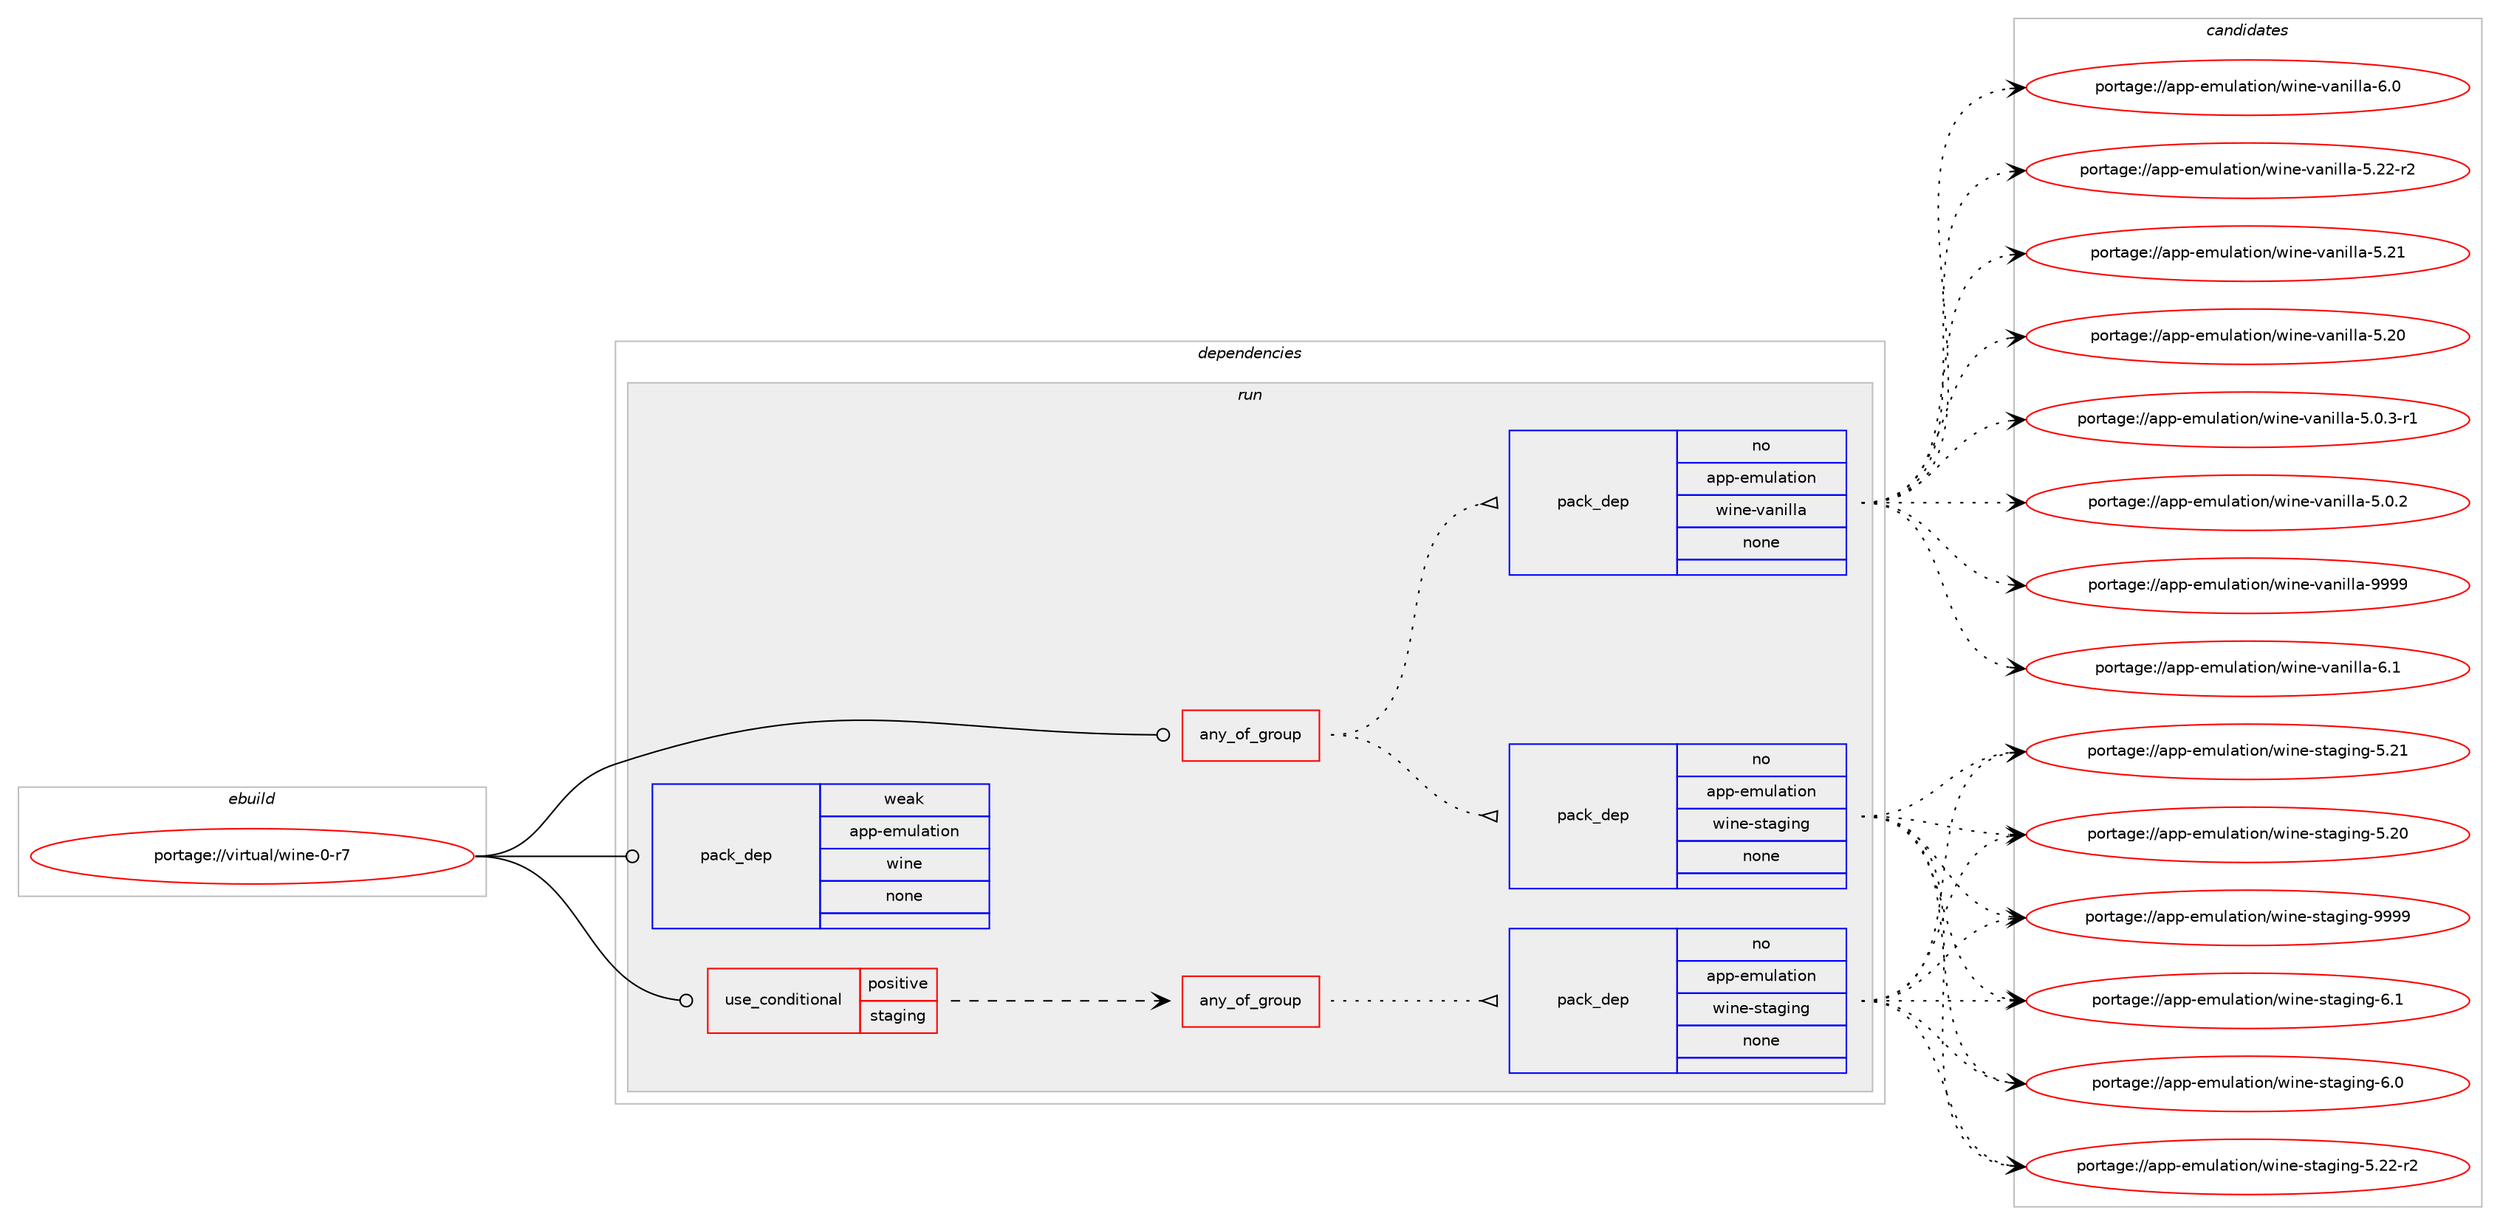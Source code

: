 digraph prolog {

# *************
# Graph options
# *************

newrank=true;
concentrate=true;
compound=true;
graph [rankdir=LR,fontname=Helvetica,fontsize=10,ranksep=1.5];#, ranksep=2.5, nodesep=0.2];
edge  [arrowhead=vee];
node  [fontname=Helvetica,fontsize=10];

# **********
# The ebuild
# **********

subgraph cluster_leftcol {
color=gray;
rank=same;
label=<<i>ebuild</i>>;
id [label="portage://virtual/wine-0-r7", color=red, width=4, href="../virtual/wine-0-r7.svg"];
}

# ****************
# The dependencies
# ****************

subgraph cluster_midcol {
color=gray;
label=<<i>dependencies</i>>;
subgraph cluster_compile {
fillcolor="#eeeeee";
style=filled;
label=<<i>compile</i>>;
}
subgraph cluster_compileandrun {
fillcolor="#eeeeee";
style=filled;
label=<<i>compile and run</i>>;
}
subgraph cluster_run {
fillcolor="#eeeeee";
style=filled;
label=<<i>run</i>>;
subgraph any47 {
dependency5015 [label=<<TABLE BORDER="0" CELLBORDER="1" CELLSPACING="0" CELLPADDING="4"><TR><TD CELLPADDING="10">any_of_group</TD></TR></TABLE>>, shape=none, color=red];subgraph pack3841 {
dependency5016 [label=<<TABLE BORDER="0" CELLBORDER="1" CELLSPACING="0" CELLPADDING="4" WIDTH="220"><TR><TD ROWSPAN="6" CELLPADDING="30">pack_dep</TD></TR><TR><TD WIDTH="110">no</TD></TR><TR><TD>app-emulation</TD></TR><TR><TD>wine-vanilla</TD></TR><TR><TD>none</TD></TR><TR><TD></TD></TR></TABLE>>, shape=none, color=blue];
}
dependency5015:e -> dependency5016:w [weight=20,style="dotted",arrowhead="oinv"];
subgraph pack3842 {
dependency5017 [label=<<TABLE BORDER="0" CELLBORDER="1" CELLSPACING="0" CELLPADDING="4" WIDTH="220"><TR><TD ROWSPAN="6" CELLPADDING="30">pack_dep</TD></TR><TR><TD WIDTH="110">no</TD></TR><TR><TD>app-emulation</TD></TR><TR><TD>wine-staging</TD></TR><TR><TD>none</TD></TR><TR><TD></TD></TR></TABLE>>, shape=none, color=blue];
}
dependency5015:e -> dependency5017:w [weight=20,style="dotted",arrowhead="oinv"];
}
id:e -> dependency5015:w [weight=20,style="solid",arrowhead="odot"];
subgraph cond1118 {
dependency5018 [label=<<TABLE BORDER="0" CELLBORDER="1" CELLSPACING="0" CELLPADDING="4"><TR><TD ROWSPAN="3" CELLPADDING="10">use_conditional</TD></TR><TR><TD>positive</TD></TR><TR><TD>staging</TD></TR></TABLE>>, shape=none, color=red];
subgraph any48 {
dependency5019 [label=<<TABLE BORDER="0" CELLBORDER="1" CELLSPACING="0" CELLPADDING="4"><TR><TD CELLPADDING="10">any_of_group</TD></TR></TABLE>>, shape=none, color=red];subgraph pack3843 {
dependency5020 [label=<<TABLE BORDER="0" CELLBORDER="1" CELLSPACING="0" CELLPADDING="4" WIDTH="220"><TR><TD ROWSPAN="6" CELLPADDING="30">pack_dep</TD></TR><TR><TD WIDTH="110">no</TD></TR><TR><TD>app-emulation</TD></TR><TR><TD>wine-staging</TD></TR><TR><TD>none</TD></TR><TR><TD></TD></TR></TABLE>>, shape=none, color=blue];
}
dependency5019:e -> dependency5020:w [weight=20,style="dotted",arrowhead="oinv"];
}
dependency5018:e -> dependency5019:w [weight=20,style="dashed",arrowhead="vee"];
}
id:e -> dependency5018:w [weight=20,style="solid",arrowhead="odot"];
subgraph pack3844 {
dependency5021 [label=<<TABLE BORDER="0" CELLBORDER="1" CELLSPACING="0" CELLPADDING="4" WIDTH="220"><TR><TD ROWSPAN="6" CELLPADDING="30">pack_dep</TD></TR><TR><TD WIDTH="110">weak</TD></TR><TR><TD>app-emulation</TD></TR><TR><TD>wine</TD></TR><TR><TD>none</TD></TR><TR><TD></TD></TR></TABLE>>, shape=none, color=blue];
}
id:e -> dependency5021:w [weight=20,style="solid",arrowhead="odot"];
}
}

# **************
# The candidates
# **************

subgraph cluster_choices {
rank=same;
color=gray;
label=<<i>candidates</i>>;

subgraph choice3841 {
color=black;
nodesep=1;
choice971121124510110911710897116105111110471191051101014511897110105108108974557575757 [label="portage://app-emulation/wine-vanilla-9999", color=red, width=4,href="../app-emulation/wine-vanilla-9999.svg"];
choice9711211245101109117108971161051111104711910511010145118971101051081089745544649 [label="portage://app-emulation/wine-vanilla-6.1", color=red, width=4,href="../app-emulation/wine-vanilla-6.1.svg"];
choice9711211245101109117108971161051111104711910511010145118971101051081089745544648 [label="portage://app-emulation/wine-vanilla-6.0", color=red, width=4,href="../app-emulation/wine-vanilla-6.0.svg"];
choice9711211245101109117108971161051111104711910511010145118971101051081089745534650504511450 [label="portage://app-emulation/wine-vanilla-5.22-r2", color=red, width=4,href="../app-emulation/wine-vanilla-5.22-r2.svg"];
choice971121124510110911710897116105111110471191051101014511897110105108108974553465049 [label="portage://app-emulation/wine-vanilla-5.21", color=red, width=4,href="../app-emulation/wine-vanilla-5.21.svg"];
choice971121124510110911710897116105111110471191051101014511897110105108108974553465048 [label="portage://app-emulation/wine-vanilla-5.20", color=red, width=4,href="../app-emulation/wine-vanilla-5.20.svg"];
choice971121124510110911710897116105111110471191051101014511897110105108108974553464846514511449 [label="portage://app-emulation/wine-vanilla-5.0.3-r1", color=red, width=4,href="../app-emulation/wine-vanilla-5.0.3-r1.svg"];
choice97112112451011091171089711610511111047119105110101451189711010510810897455346484650 [label="portage://app-emulation/wine-vanilla-5.0.2", color=red, width=4,href="../app-emulation/wine-vanilla-5.0.2.svg"];
dependency5016:e -> choice971121124510110911710897116105111110471191051101014511897110105108108974557575757:w [style=dotted,weight="100"];
dependency5016:e -> choice9711211245101109117108971161051111104711910511010145118971101051081089745544649:w [style=dotted,weight="100"];
dependency5016:e -> choice9711211245101109117108971161051111104711910511010145118971101051081089745544648:w [style=dotted,weight="100"];
dependency5016:e -> choice9711211245101109117108971161051111104711910511010145118971101051081089745534650504511450:w [style=dotted,weight="100"];
dependency5016:e -> choice971121124510110911710897116105111110471191051101014511897110105108108974553465049:w [style=dotted,weight="100"];
dependency5016:e -> choice971121124510110911710897116105111110471191051101014511897110105108108974553465048:w [style=dotted,weight="100"];
dependency5016:e -> choice971121124510110911710897116105111110471191051101014511897110105108108974553464846514511449:w [style=dotted,weight="100"];
dependency5016:e -> choice97112112451011091171089711610511111047119105110101451189711010510810897455346484650:w [style=dotted,weight="100"];
}
subgraph choice3842 {
color=black;
nodesep=1;
choice9711211245101109117108971161051111104711910511010145115116971031051101034557575757 [label="portage://app-emulation/wine-staging-9999", color=red, width=4,href="../app-emulation/wine-staging-9999.svg"];
choice97112112451011091171089711610511111047119105110101451151169710310511010345544649 [label="portage://app-emulation/wine-staging-6.1", color=red, width=4,href="../app-emulation/wine-staging-6.1.svg"];
choice97112112451011091171089711610511111047119105110101451151169710310511010345544648 [label="portage://app-emulation/wine-staging-6.0", color=red, width=4,href="../app-emulation/wine-staging-6.0.svg"];
choice97112112451011091171089711610511111047119105110101451151169710310511010345534650504511450 [label="portage://app-emulation/wine-staging-5.22-r2", color=red, width=4,href="../app-emulation/wine-staging-5.22-r2.svg"];
choice9711211245101109117108971161051111104711910511010145115116971031051101034553465049 [label="portage://app-emulation/wine-staging-5.21", color=red, width=4,href="../app-emulation/wine-staging-5.21.svg"];
choice9711211245101109117108971161051111104711910511010145115116971031051101034553465048 [label="portage://app-emulation/wine-staging-5.20", color=red, width=4,href="../app-emulation/wine-staging-5.20.svg"];
dependency5017:e -> choice9711211245101109117108971161051111104711910511010145115116971031051101034557575757:w [style=dotted,weight="100"];
dependency5017:e -> choice97112112451011091171089711610511111047119105110101451151169710310511010345544649:w [style=dotted,weight="100"];
dependency5017:e -> choice97112112451011091171089711610511111047119105110101451151169710310511010345544648:w [style=dotted,weight="100"];
dependency5017:e -> choice97112112451011091171089711610511111047119105110101451151169710310511010345534650504511450:w [style=dotted,weight="100"];
dependency5017:e -> choice9711211245101109117108971161051111104711910511010145115116971031051101034553465049:w [style=dotted,weight="100"];
dependency5017:e -> choice9711211245101109117108971161051111104711910511010145115116971031051101034553465048:w [style=dotted,weight="100"];
}
subgraph choice3843 {
color=black;
nodesep=1;
choice9711211245101109117108971161051111104711910511010145115116971031051101034557575757 [label="portage://app-emulation/wine-staging-9999", color=red, width=4,href="../app-emulation/wine-staging-9999.svg"];
choice97112112451011091171089711610511111047119105110101451151169710310511010345544649 [label="portage://app-emulation/wine-staging-6.1", color=red, width=4,href="../app-emulation/wine-staging-6.1.svg"];
choice97112112451011091171089711610511111047119105110101451151169710310511010345544648 [label="portage://app-emulation/wine-staging-6.0", color=red, width=4,href="../app-emulation/wine-staging-6.0.svg"];
choice97112112451011091171089711610511111047119105110101451151169710310511010345534650504511450 [label="portage://app-emulation/wine-staging-5.22-r2", color=red, width=4,href="../app-emulation/wine-staging-5.22-r2.svg"];
choice9711211245101109117108971161051111104711910511010145115116971031051101034553465049 [label="portage://app-emulation/wine-staging-5.21", color=red, width=4,href="../app-emulation/wine-staging-5.21.svg"];
choice9711211245101109117108971161051111104711910511010145115116971031051101034553465048 [label="portage://app-emulation/wine-staging-5.20", color=red, width=4,href="../app-emulation/wine-staging-5.20.svg"];
dependency5020:e -> choice9711211245101109117108971161051111104711910511010145115116971031051101034557575757:w [style=dotted,weight="100"];
dependency5020:e -> choice97112112451011091171089711610511111047119105110101451151169710310511010345544649:w [style=dotted,weight="100"];
dependency5020:e -> choice97112112451011091171089711610511111047119105110101451151169710310511010345544648:w [style=dotted,weight="100"];
dependency5020:e -> choice97112112451011091171089711610511111047119105110101451151169710310511010345534650504511450:w [style=dotted,weight="100"];
dependency5020:e -> choice9711211245101109117108971161051111104711910511010145115116971031051101034553465049:w [style=dotted,weight="100"];
dependency5020:e -> choice9711211245101109117108971161051111104711910511010145115116971031051101034553465048:w [style=dotted,weight="100"];
}
subgraph choice3844 {
color=black;
nodesep=1;
}
}

}
